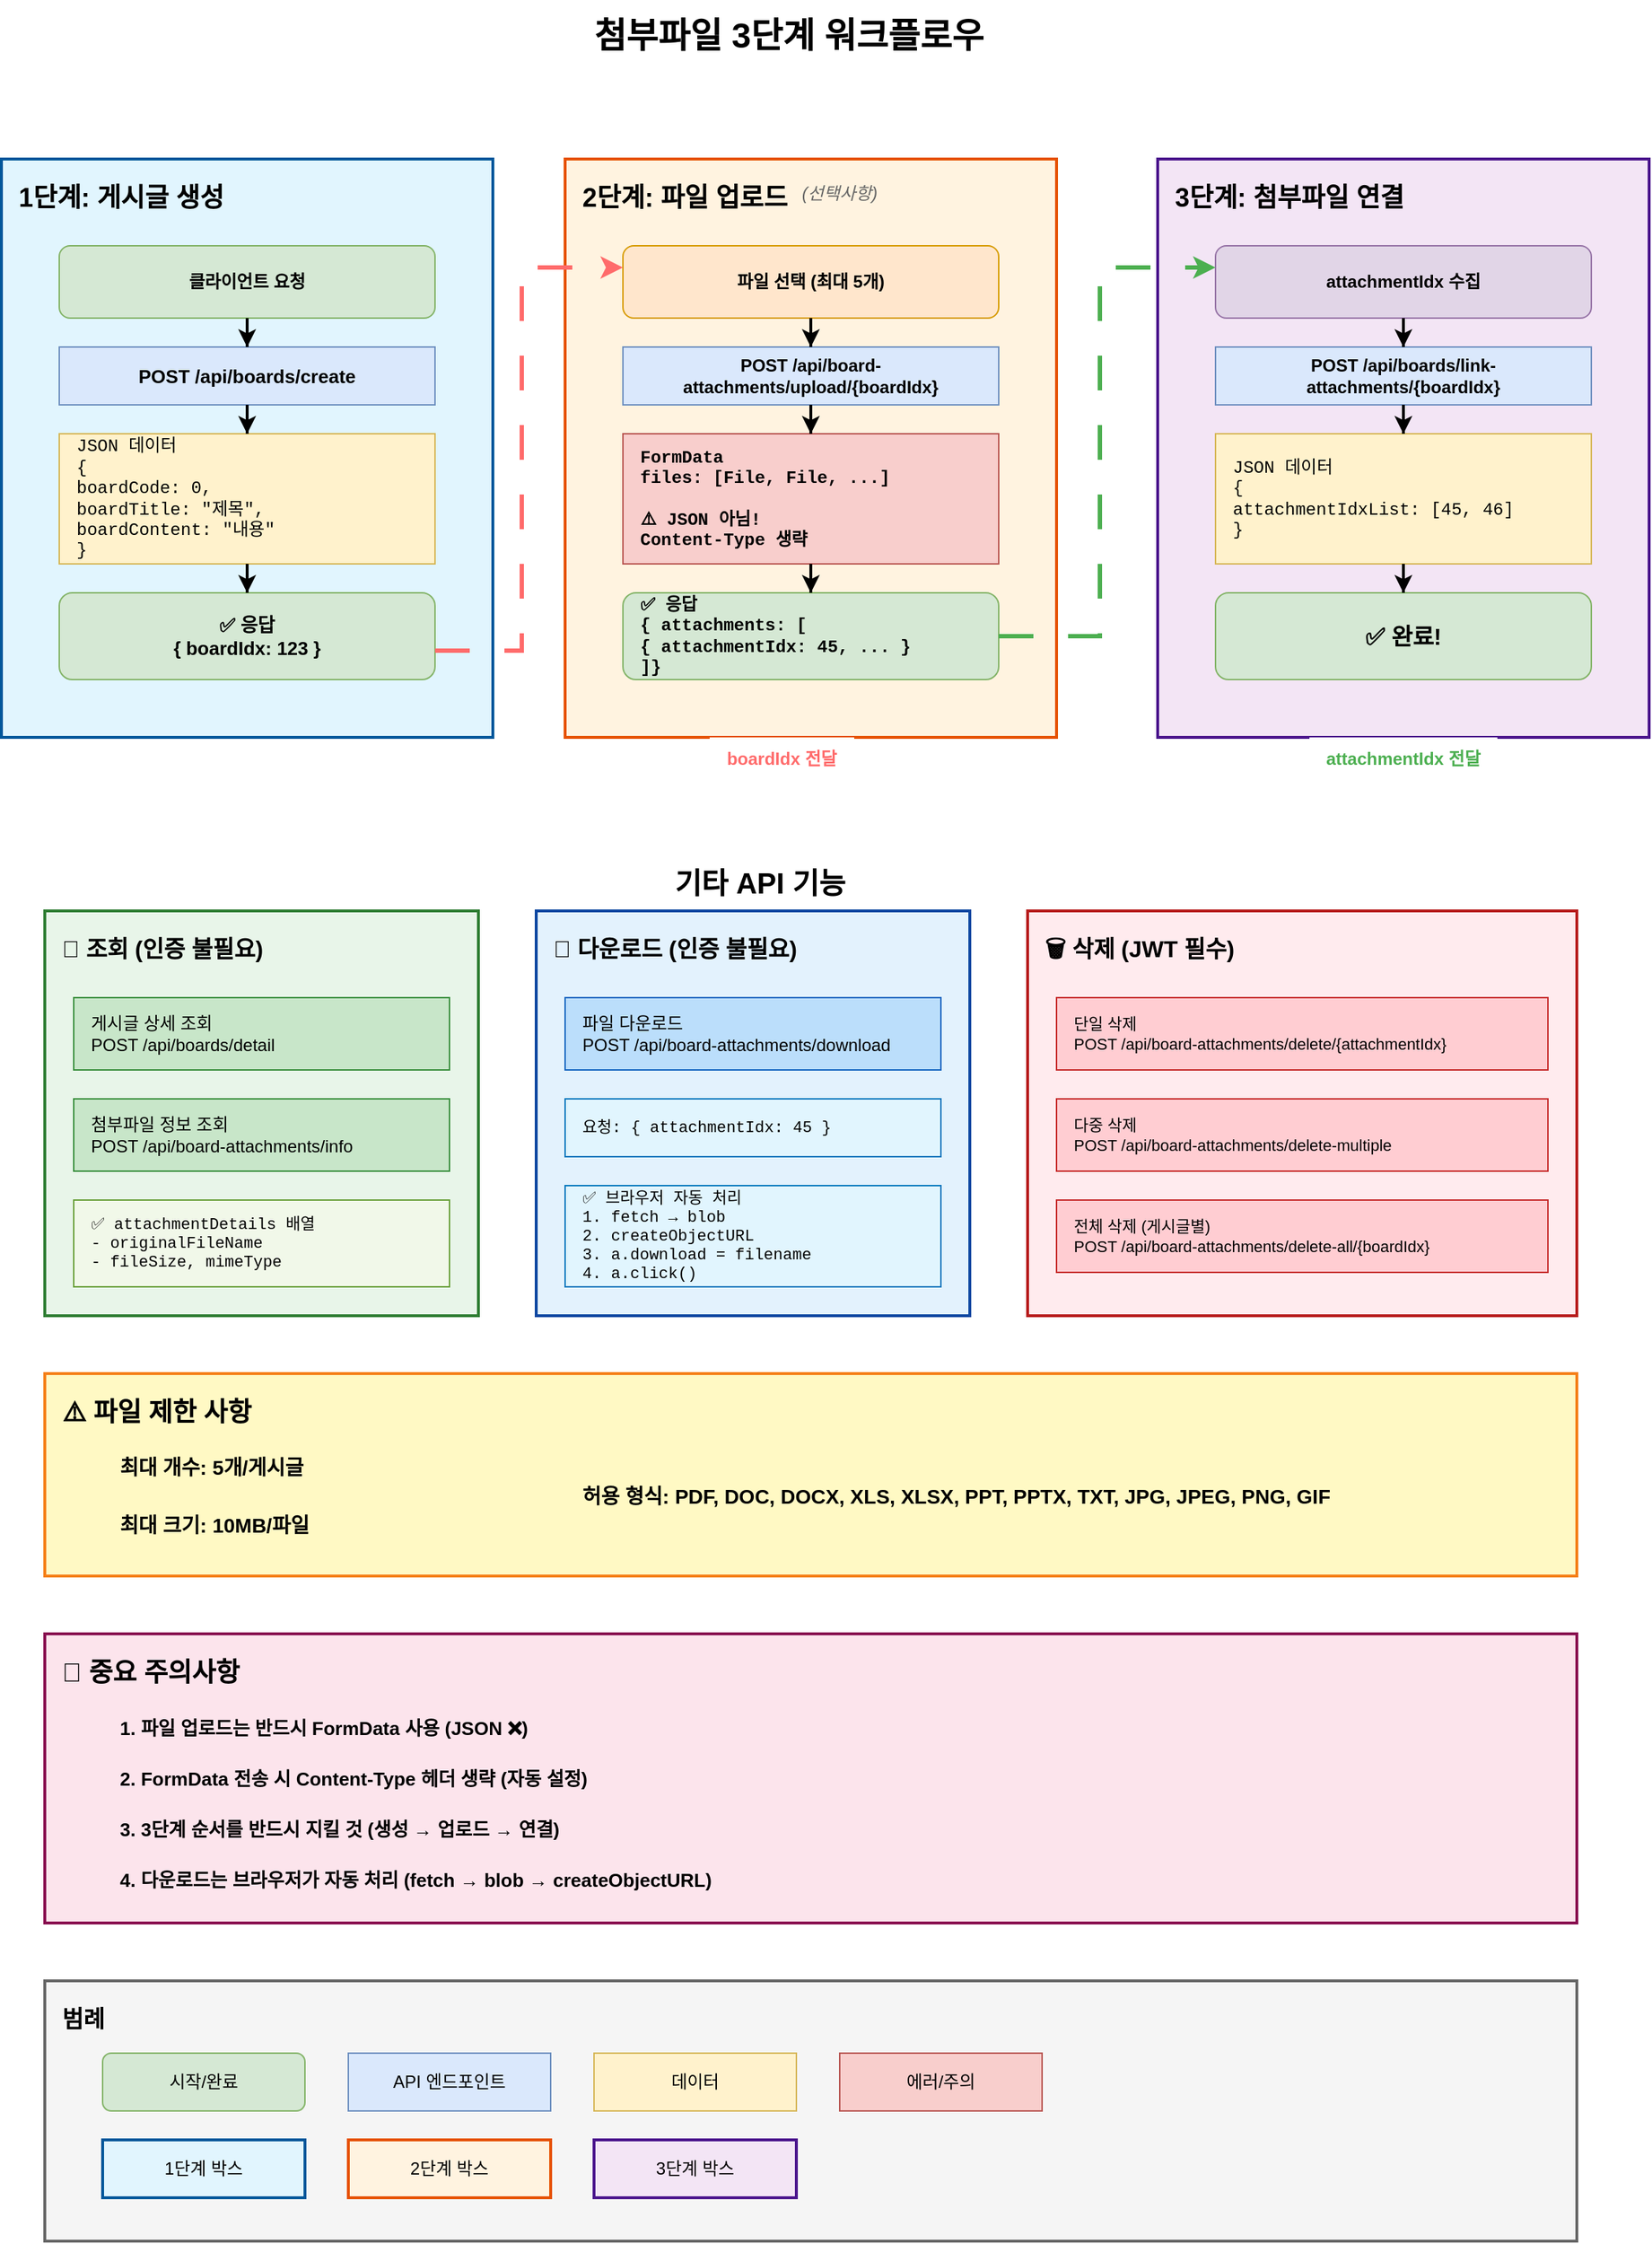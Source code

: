 <mxfile version="28.2.8" pages="2">
  <diagram name="첨부파일 3단계 워크플로우" id="attachment-workflow-diagram">
    <mxGraphModel dx="1426" dy="2431" grid="1" gridSize="10" guides="1" tooltips="1" connect="1" arrows="1" fold="1" page="1" pageScale="1" pageWidth="1169" pageHeight="1654" background="light-dark(#FFFFFF,#FFFFFF)" math="0" shadow="0">
      <root>
        <mxCell id="0" />
        <mxCell id="1" style="fillColor=#FFFFFF;" parent="0" />
        <mxCell id="title" value="첨부파일 3단계 워크플로우" style="text;html=1;strokeColor=none;fillColor=none;align=center;verticalAlign=middle;whiteSpace=wrap;rounded=0;fontSize=24;fontStyle=1;fontColor=light-dark(#000000,#000000);" parent="1" vertex="1">
          <mxGeometry x="310" y="-1620" width="500" height="50" as="geometry" />
        </mxCell>
        <mxCell id="stage1-box" value="" style="rounded=0;whiteSpace=wrap;html=1;fillColor=#e1f5fe;strokeColor=#01579b;strokeWidth=2;" parent="1" vertex="1">
          <mxGeometry x="15" y="-1510" width="340" height="400" as="geometry" />
        </mxCell>
        <mxCell id="stage1-title" value="1단계: 게시글 생성" style="text;html=1;strokeColor=none;fillColor=none;align=left;verticalAlign=top;whiteSpace=wrap;rounded=0;fontSize=18;fontStyle=1;spacingLeft=10;spacingTop=10;" parent="1" vertex="1">
          <mxGeometry x="15" y="-1510" width="340" height="40" as="geometry" />
        </mxCell>
        <mxCell id="stage1-start" value="클라이언트 요청" style="rounded=1;whiteSpace=wrap;html=1;fillColor=#d5e8d4;strokeColor=#82b366;fontStyle=1;" parent="1" vertex="1">
          <mxGeometry x="55" y="-1450" width="260" height="50" as="geometry" />
        </mxCell>
        <mxCell id="stage1-api" value="POST /api/boards/create" style="rounded=0;whiteSpace=wrap;html=1;fillColor=#dae8fc;strokeColor=#6c8ebf;fontStyle=1;fontSize=13;" parent="1" vertex="1">
          <mxGeometry x="55" y="-1380" width="260" height="40" as="geometry" />
        </mxCell>
        <mxCell id="arrow1" style="edgeStyle=orthogonalEdgeStyle;rounded=0;orthogonalLoop=1;jettySize=auto;html=1;strokeWidth=2;" parent="1" source="stage1-start" target="stage1-api" edge="1">
          <mxGeometry relative="1" as="geometry" />
        </mxCell>
        <mxCell id="stage1-data" value="JSON 데이터&#xa;{&#xa;  boardCode: 0,&#xa;  boardTitle: &quot;제목&quot;,&#xa;  boardContent: &quot;내용&quot;&#xa;}" style="rounded=0;whiteSpace=wrap;html=1;fillColor=#fff2cc;strokeColor=#d6b656;align=left;spacingLeft=10;fontFamily=Courier New;" parent="1" vertex="1">
          <mxGeometry x="55" y="-1320" width="260" height="90" as="geometry" />
        </mxCell>
        <mxCell id="arrow2" style="edgeStyle=orthogonalEdgeStyle;rounded=0;orthogonalLoop=1;jettySize=auto;html=1;strokeWidth=2;" parent="1" source="stage1-api" target="stage1-data" edge="1">
          <mxGeometry relative="1" as="geometry" />
        </mxCell>
        <mxCell id="stage1-result" value="✅ 응답&#xa;{ boardIdx: 123 }" style="rounded=1;whiteSpace=wrap;html=1;fillColor=#d5e8d4;strokeColor=#82b366;fontStyle=1;fontSize=13;" parent="1" vertex="1">
          <mxGeometry x="55" y="-1210" width="260" height="60" as="geometry" />
        </mxCell>
        <mxCell id="arrow3" style="edgeStyle=orthogonalEdgeStyle;rounded=0;orthogonalLoop=1;jettySize=auto;html=1;strokeWidth=2;" parent="1" source="stage1-data" target="stage1-result" edge="1">
          <mxGeometry relative="1" as="geometry" />
        </mxCell>
        <mxCell id="stage2-box" value="" style="rounded=0;whiteSpace=wrap;html=1;fillColor=#fff3e0;strokeColor=#e65100;strokeWidth=2;" parent="1" vertex="1">
          <mxGeometry x="405" y="-1510" width="340" height="400" as="geometry" />
        </mxCell>
        <mxCell id="stage2-title" value="2단계: 파일 업로드" style="text;html=1;strokeColor=none;fillColor=none;align=left;verticalAlign=top;whiteSpace=wrap;rounded=0;fontSize=18;fontStyle=1;spacingLeft=10;spacingTop=10;" parent="1" vertex="1">
          <mxGeometry x="405" y="-1510" width="340" height="40" as="geometry" />
        </mxCell>
        <mxCell id="stage2-optional" value="(선택사항)" style="text;html=1;strokeColor=none;fillColor=none;align=center;verticalAlign=middle;whiteSpace=wrap;rounded=0;fontSize=12;fontStyle=2;fontColor=light-dark(#666666,#B3FF66);" parent="1" vertex="1">
          <mxGeometry x="545" y="-1506" width="100" height="40" as="geometry" />
        </mxCell>
        <mxCell id="stage2-start" value="파일 선택 (최대 5개)" style="rounded=1;whiteSpace=wrap;html=1;fillColor=#ffe6cc;strokeColor=#d79b00;fontStyle=1;" parent="1" vertex="1">
          <mxGeometry x="445" y="-1450" width="260" height="50" as="geometry" />
        </mxCell>
        <mxCell id="stage2-api" value="POST /api/board-attachments/upload/{boardIdx}" style="rounded=0;whiteSpace=wrap;html=1;fillColor=#dae8fc;strokeColor=#6c8ebf;fontStyle=1;fontSize=12;" parent="1" vertex="1">
          <mxGeometry x="445" y="-1380" width="260" height="40" as="geometry" />
        </mxCell>
        <mxCell id="arrow4" style="edgeStyle=orthogonalEdgeStyle;rounded=0;orthogonalLoop=1;jettySize=auto;html=1;strokeWidth=2;" parent="1" source="stage2-start" target="stage2-api" edge="1">
          <mxGeometry relative="1" as="geometry" />
        </mxCell>
        <mxCell id="stage2-data" value="FormData&#xa;files: [File, File, ...]&#xa;&#xa;⚠️ JSON 아님!&#xa;Content-Type 생략" style="rounded=0;whiteSpace=wrap;html=1;fillColor=#f8cecc;strokeColor=#b85450;align=left;spacingLeft=10;fontFamily=Courier New;fontStyle=1;" parent="1" vertex="1">
          <mxGeometry x="445" y="-1320" width="260" height="90" as="geometry" />
        </mxCell>
        <mxCell id="arrow5" style="edgeStyle=orthogonalEdgeStyle;rounded=0;orthogonalLoop=1;jettySize=auto;html=1;strokeWidth=2;" parent="1" source="stage2-api" target="stage2-data" edge="1">
          <mxGeometry relative="1" as="geometry" />
        </mxCell>
        <mxCell id="stage2-result" value="✅ 응답&#xa;{ attachments: [&#xa;  { attachmentIdx: 45, ... }&#xa;]}" style="rounded=1;whiteSpace=wrap;html=1;fillColor=#d5e8d4;strokeColor=#82b366;fontStyle=1;fontSize=12;align=left;spacingLeft=10;fontFamily=Courier New;" parent="1" vertex="1">
          <mxGeometry x="445" y="-1210" width="260" height="60" as="geometry" />
        </mxCell>
        <mxCell id="arrow6" style="edgeStyle=orthogonalEdgeStyle;rounded=0;orthogonalLoop=1;jettySize=auto;html=1;strokeWidth=2;" parent="1" source="stage2-data" target="stage2-result" edge="1">
          <mxGeometry relative="1" as="geometry" />
        </mxCell>
        <mxCell id="stage3-box" value="" style="rounded=0;whiteSpace=wrap;html=1;fillColor=#f3e5f5;strokeColor=#4a148c;strokeWidth=2;" parent="1" vertex="1">
          <mxGeometry x="815" y="-1510" width="340" height="400" as="geometry" />
        </mxCell>
        <mxCell id="stage3-title" value="3단계: 첨부파일 연결" style="text;html=1;strokeColor=none;fillColor=none;align=left;verticalAlign=top;whiteSpace=wrap;rounded=0;fontSize=18;fontStyle=1;spacingLeft=10;spacingTop=10;" parent="1" vertex="1">
          <mxGeometry x="815" y="-1510" width="340" height="40" as="geometry" />
        </mxCell>
        <mxCell id="stage3-start" value="attachmentIdx 수집" style="rounded=1;whiteSpace=wrap;html=1;fillColor=#e1d5e7;strokeColor=#9673a6;fontStyle=1;" parent="1" vertex="1">
          <mxGeometry x="855" y="-1450" width="260" height="50" as="geometry" />
        </mxCell>
        <mxCell id="stage3-api" value="POST /api/boards/link-attachments/{boardIdx}" style="rounded=0;whiteSpace=wrap;html=1;fillColor=#dae8fc;strokeColor=#6c8ebf;fontStyle=1;fontSize=12;" parent="1" vertex="1">
          <mxGeometry x="855" y="-1380" width="260" height="40" as="geometry" />
        </mxCell>
        <mxCell id="arrow7" style="edgeStyle=orthogonalEdgeStyle;rounded=0;orthogonalLoop=1;jettySize=auto;html=1;strokeWidth=2;" parent="1" source="stage3-start" target="stage3-api" edge="1">
          <mxGeometry relative="1" as="geometry" />
        </mxCell>
        <mxCell id="stage3-data" value="JSON 데이터&#xa;{&#xa;  attachmentIdxList: [45, 46]&#xa;}" style="rounded=0;whiteSpace=wrap;html=1;fillColor=#fff2cc;strokeColor=#d6b656;align=left;spacingLeft=10;fontFamily=Courier New;" parent="1" vertex="1">
          <mxGeometry x="855" y="-1320" width="260" height="90" as="geometry" />
        </mxCell>
        <mxCell id="arrow8" style="edgeStyle=orthogonalEdgeStyle;rounded=0;orthogonalLoop=1;jettySize=auto;html=1;strokeWidth=2;" parent="1" source="stage3-api" target="stage3-data" edge="1">
          <mxGeometry relative="1" as="geometry" />
        </mxCell>
        <mxCell id="stage3-result" value="✅ 완료!" style="rounded=1;whiteSpace=wrap;html=1;fillColor=#d5e8d4;strokeColor=#82b366;fontStyle=1;fontSize=16;" parent="1" vertex="1">
          <mxGeometry x="855" y="-1210" width="260" height="60" as="geometry" />
        </mxCell>
        <mxCell id="arrow9" style="edgeStyle=orthogonalEdgeStyle;rounded=0;orthogonalLoop=1;jettySize=auto;html=1;strokeWidth=2;" parent="1" source="stage3-data" target="stage3-result" edge="1">
          <mxGeometry relative="1" as="geometry" />
        </mxCell>
        <mxCell id="arrow-stage1-2" style="edgeStyle=orthogonalEdgeStyle;rounded=0;orthogonalLoop=1;jettySize=auto;html=1;strokeWidth=3;strokeColor=#FF6B6B;dashed=1;dashPattern=8 8;" parent="1" source="stage1-result" target="stage2-start" edge="1">
          <mxGeometry relative="1" as="geometry">
            <Array as="points">
              <mxPoint x="375" y="-1170" />
              <mxPoint x="375" y="-1435" />
            </Array>
          </mxGeometry>
        </mxCell>
        <mxCell id="arrow-stage1-2-label" value="boardIdx 전달" style="text;html=1;strokeColor=none;fillColor=#FFFFFF;align=center;verticalAlign=middle;whiteSpace=wrap;rounded=0;fontSize=12;fontStyle=1;fontColor=#FF6B6B;" parent="1" vertex="1">
          <mxGeometry x="505" y="-1110" width="100" height="30" as="geometry" />
        </mxCell>
        <mxCell id="arrow-stage2-3" style="rounded=0;orthogonalLoop=1;jettySize=auto;html=1;strokeWidth=3;strokeColor=#4CAF50;dashed=1;dashPattern=8 8;exitX=1;exitY=0.5;exitDx=0;exitDy=0;edgeStyle=orthogonalEdgeStyle;" parent="1" source="stage2-result" target="stage3-start" edge="1">
          <mxGeometry relative="1" as="geometry">
            <Array as="points">
              <mxPoint x="775" y="-1180" />
              <mxPoint x="775" y="-1435" />
            </Array>
            <mxPoint x="785" y="-927.5" as="sourcePoint" />
            <mxPoint x="935" y="-932.5" as="targetPoint" />
          </mxGeometry>
        </mxCell>
        <mxCell id="arrow-stage2-3-label" value="attachmentIdx 전달" style="text;html=1;strokeColor=none;fillColor=#FFFFFF;align=center;verticalAlign=middle;whiteSpace=wrap;rounded=0;fontSize=12;fontStyle=1;fontColor=#4CAF50;" parent="1" vertex="1">
          <mxGeometry x="920" y="-1110" width="130" height="30" as="geometry" />
        </mxCell>
        <mxCell id="bottom-title" value="기타 API 기능" style="text;html=1;strokeColor=none;fillColor=none;align=center;verticalAlign=middle;whiteSpace=wrap;rounded=0;fontSize=20;fontStyle=1;fontColor=light-dark(#000000,#000000);" parent="1" vertex="1">
          <mxGeometry x="389.5" y="-1030" width="300" height="40" as="geometry" />
        </mxCell>
        <mxCell id="read-box" value="" style="rounded=0;whiteSpace=wrap;html=1;fillColor=#e8f5e9;strokeColor=#2e7d32;strokeWidth=2;" parent="1" vertex="1">
          <mxGeometry x="45" y="-990" width="300" height="280" as="geometry" />
        </mxCell>
        <mxCell id="read-title" value="📖 조회 (인증 불필요)" style="text;html=1;strokeColor=none;fillColor=none;align=left;verticalAlign=top;whiteSpace=wrap;rounded=0;fontSize=16;fontStyle=1;spacingLeft=10;spacingTop=10;" parent="1" vertex="1">
          <mxGeometry x="45" y="-990" width="300" height="40" as="geometry" />
        </mxCell>
        <mxCell id="read-1" value="게시글 상세 조회&#xa;POST /api/boards/detail" style="rounded=0;whiteSpace=wrap;html=1;fillColor=#c8e6c9;strokeColor=#388e3c;align=left;spacingLeft=10;fontSize=12;" parent="1" vertex="1">
          <mxGeometry x="65" y="-930" width="260" height="50" as="geometry" />
        </mxCell>
        <mxCell id="read-2" value="첨부파일 정보 조회&#xa;POST /api/board-attachments/info" style="rounded=0;whiteSpace=wrap;html=1;fillColor=#c8e6c9;strokeColor=#388e3c;align=left;spacingLeft=10;fontSize=12;" parent="1" vertex="1">
          <mxGeometry x="65" y="-860" width="260" height="50" as="geometry" />
        </mxCell>
        <mxCell id="read-3" value="✅ attachmentDetails 배열&#xa;   - originalFileName&#xa;   - fileSize, mimeType" style="rounded=0;whiteSpace=wrap;html=1;fillColor=#f1f8e9;strokeColor=#689f38;align=left;spacingLeft=10;fontSize=11;fontFamily=Courier New;" parent="1" vertex="1">
          <mxGeometry x="65" y="-790" width="260" height="60" as="geometry" />
        </mxCell>
        <mxCell id="download-box" value="" style="rounded=0;whiteSpace=wrap;html=1;fillColor=#e3f2fd;strokeColor=#0d47a1;strokeWidth=2;" parent="1" vertex="1">
          <mxGeometry x="385" y="-990" width="300" height="280" as="geometry" />
        </mxCell>
        <mxCell id="download-title" value="💾 다운로드 (인증 불필요)" style="text;html=1;strokeColor=none;fillColor=none;align=left;verticalAlign=top;whiteSpace=wrap;rounded=0;fontSize=16;fontStyle=1;spacingLeft=10;spacingTop=10;" parent="1" vertex="1">
          <mxGeometry x="385" y="-990" width="300" height="40" as="geometry" />
        </mxCell>
        <mxCell id="download-1" value="파일 다운로드&#xa;POST /api/board-attachments/download" style="rounded=0;whiteSpace=wrap;html=1;fillColor=#bbdefb;strokeColor=#1565c0;align=left;spacingLeft=10;fontSize=12;" parent="1" vertex="1">
          <mxGeometry x="405" y="-930" width="260" height="50" as="geometry" />
        </mxCell>
        <mxCell id="download-2" value="요청: { attachmentIdx: 45 }" style="rounded=0;whiteSpace=wrap;html=1;fillColor=#e1f5fe;strokeColor=#0277bd;align=left;spacingLeft=10;fontSize=11;fontFamily=Courier New;" parent="1" vertex="1">
          <mxGeometry x="405" y="-860" width="260" height="40" as="geometry" />
        </mxCell>
        <mxCell id="download-3" value="✅ 브라우저 자동 처리&#xa;   1. fetch → blob&#xa;   2. createObjectURL&#xa;   3. a.download = filename&#xa;   4. a.click()" style="rounded=0;whiteSpace=wrap;html=1;fillColor=#e1f5fe;strokeColor=#0277bd;align=left;spacingLeft=10;fontSize=11;fontFamily=Courier New;" parent="1" vertex="1">
          <mxGeometry x="405" y="-800" width="260" height="70" as="geometry" />
        </mxCell>
        <mxCell id="delete-box" value="" style="rounded=0;whiteSpace=wrap;html=1;fillColor=#ffebee;strokeColor=#b71c1c;strokeWidth=2;" parent="1" vertex="1">
          <mxGeometry x="725" y="-990" width="380" height="280" as="geometry" />
        </mxCell>
        <mxCell id="delete-title" value="🗑️ 삭제 (JWT 필수)" style="text;html=1;strokeColor=none;fillColor=none;align=left;verticalAlign=top;whiteSpace=wrap;rounded=0;fontSize=16;fontStyle=1;spacingLeft=10;spacingTop=10;" parent="1" vertex="1">
          <mxGeometry x="725" y="-990" width="380" height="40" as="geometry" />
        </mxCell>
        <mxCell id="delete-1" value="단일 삭제&#xa;POST /api/board-attachments/delete/{attachmentIdx}" style="rounded=0;whiteSpace=wrap;html=1;fillColor=#ffcdd2;strokeColor=#c62828;align=left;spacingLeft=10;fontSize=11;" parent="1" vertex="1">
          <mxGeometry x="745" y="-930" width="340" height="50" as="geometry" />
        </mxCell>
        <mxCell id="delete-2" value="다중 삭제&#xa;POST /api/board-attachments/delete-multiple" style="rounded=0;whiteSpace=wrap;html=1;fillColor=#ffcdd2;strokeColor=#c62828;align=left;spacingLeft=10;fontSize=11;" parent="1" vertex="1">
          <mxGeometry x="745" y="-860" width="340" height="50" as="geometry" />
        </mxCell>
        <mxCell id="delete-3" value="전체 삭제 (게시글별)&#xa;POST /api/board-attachments/delete-all/{boardIdx}" style="rounded=0;whiteSpace=wrap;html=1;fillColor=#ffcdd2;strokeColor=#c62828;align=left;spacingLeft=10;fontSize=11;" parent="1" vertex="1">
          <mxGeometry x="745" y="-790" width="340" height="50" as="geometry" />
        </mxCell>
        <mxCell id="limits-box" value="" style="rounded=0;whiteSpace=wrap;html=1;fillColor=#fff9c4;strokeColor=#f57f17;strokeWidth=2;" parent="1" vertex="1">
          <mxGeometry x="45" y="-670" width="1060" height="140" as="geometry" />
        </mxCell>
        <mxCell id="limits-title" value="⚠️ 파일 제한 사항" style="text;html=1;strokeColor=none;fillColor=none;align=left;verticalAlign=top;whiteSpace=wrap;rounded=0;fontSize=18;fontStyle=1;spacingLeft=10;spacingTop=10;" parent="1" vertex="1">
          <mxGeometry x="45" y="-670" width="1060" height="40" as="geometry" />
        </mxCell>
        <mxCell id="limits-1" value="최대 개수: 5개/게시글" style="text;html=1;strokeColor=none;fillColor=none;align=left;verticalAlign=middle;whiteSpace=wrap;rounded=0;fontSize=14;fontStyle=1;spacingLeft=30;" parent="1" vertex="1">
          <mxGeometry x="65" y="-620" width="300" height="30" as="geometry" />
        </mxCell>
        <mxCell id="limits-2" value="최대 크기: 10MB/파일" style="text;html=1;strokeColor=none;fillColor=none;align=left;verticalAlign=middle;whiteSpace=wrap;rounded=0;fontSize=14;fontStyle=1;spacingLeft=30;" parent="1" vertex="1">
          <mxGeometry x="65" y="-580" width="300" height="30" as="geometry" />
        </mxCell>
        <mxCell id="limits-3" value="허용 형식: PDF, DOC, DOCX, XLS, XLSX, PPT, PPTX, TXT, JPG, JPEG, PNG, GIF" style="text;html=1;strokeColor=none;fillColor=none;align=left;verticalAlign=middle;whiteSpace=wrap;rounded=0;fontSize=14;fontStyle=1;spacingLeft=30;" parent="1" vertex="1">
          <mxGeometry x="385" y="-620" width="700" height="70" as="geometry" />
        </mxCell>
        <mxCell id="notes-box" value="" style="rounded=0;whiteSpace=wrap;html=1;fillColor=#fce4ec;strokeColor=#880e4f;strokeWidth=2;" parent="1" vertex="1">
          <mxGeometry x="45" y="-490" width="1060" height="200" as="geometry" />
        </mxCell>
        <mxCell id="notes-title" value="🔴 중요 주의사항" style="text;html=1;strokeColor=none;fillColor=none;align=left;verticalAlign=top;whiteSpace=wrap;rounded=0;fontSize=18;fontStyle=1;spacingLeft=10;spacingTop=10;" parent="1" vertex="1">
          <mxGeometry x="45" y="-490" width="1060" height="40" as="geometry" />
        </mxCell>
        <mxCell id="notes-1" value="1. 파일 업로드는 반드시 FormData 사용 (JSON ❌)" style="text;html=1;strokeColor=none;fillColor=none;align=left;verticalAlign=middle;whiteSpace=wrap;rounded=0;fontSize=13;fontStyle=1;spacingLeft=30;" parent="1" vertex="1">
          <mxGeometry x="65" y="-440" width="500" height="30" as="geometry" />
        </mxCell>
        <mxCell id="notes-2" value="2. FormData 전송 시 Content-Type 헤더 생략 (자동 설정)" style="text;html=1;strokeColor=none;fillColor=none;align=left;verticalAlign=middle;whiteSpace=wrap;rounded=0;fontSize=13;fontStyle=1;spacingLeft=30;" parent="1" vertex="1">
          <mxGeometry x="65" y="-405" width="500" height="30" as="geometry" />
        </mxCell>
        <mxCell id="notes-3" value="3. 3단계 순서를 반드시 지킬 것 (생성 → 업로드 → 연결)" style="text;html=1;strokeColor=none;fillColor=none;align=left;verticalAlign=middle;whiteSpace=wrap;rounded=0;fontSize=13;fontStyle=1;spacingLeft=30;" parent="1" vertex="1">
          <mxGeometry x="65" y="-370" width="500" height="30" as="geometry" />
        </mxCell>
        <mxCell id="notes-4" value="4. 다운로드는 브라우저가 자동 처리 (fetch → blob → createObjectURL)" style="text;html=1;strokeColor=none;fillColor=none;align=left;verticalAlign=middle;whiteSpace=wrap;rounded=0;fontSize=13;fontStyle=1;spacingLeft=30;" parent="1" vertex="1">
          <mxGeometry x="65" y="-335" width="600" height="30" as="geometry" />
        </mxCell>
        <mxCell id="legend-box" value="" style="rounded=0;whiteSpace=wrap;html=1;fillColor=#f5f5f5;strokeColor=#666666;strokeWidth=2;" parent="1" vertex="1">
          <mxGeometry x="45" y="-250" width="1060" height="180" as="geometry" />
        </mxCell>
        <mxCell id="legend-title" value="범례" style="text;html=1;strokeColor=none;fillColor=none;align=left;verticalAlign=top;whiteSpace=wrap;rounded=0;fontSize=16;fontStyle=1;spacingLeft=10;spacingTop=10;" parent="1" vertex="1">
          <mxGeometry x="45" y="-250" width="1060" height="40" as="geometry" />
        </mxCell>
        <mxCell id="legend-1" value="시작/완료" style="rounded=1;whiteSpace=wrap;html=1;fillColor=#d5e8d4;strokeColor=#82b366;fontSize=12;" parent="1" vertex="1">
          <mxGeometry x="85" y="-200" width="140" height="40" as="geometry" />
        </mxCell>
        <mxCell id="legend-2" value="API 엔드포인트" style="rounded=0;whiteSpace=wrap;html=1;fillColor=#dae8fc;strokeColor=#6c8ebf;fontSize=12;" parent="1" vertex="1">
          <mxGeometry x="255" y="-200" width="140" height="40" as="geometry" />
        </mxCell>
        <mxCell id="legend-3" value="데이터" style="rounded=0;whiteSpace=wrap;html=1;fillColor=#fff2cc;strokeColor=#d6b656;fontSize=12;" parent="1" vertex="1">
          <mxGeometry x="425" y="-200" width="140" height="40" as="geometry" />
        </mxCell>
        <mxCell id="legend-4" value="에러/주의" style="rounded=0;whiteSpace=wrap;html=1;fillColor=#f8cecc;strokeColor=#b85450;fontSize=12;" parent="1" vertex="1">
          <mxGeometry x="595" y="-200" width="140" height="40" as="geometry" />
        </mxCell>
        <mxCell id="legend-5" value="1단계 박스" style="rounded=0;whiteSpace=wrap;html=1;fillColor=#e1f5fe;strokeColor=#01579b;fontSize=12;strokeWidth=2;" parent="1" vertex="1">
          <mxGeometry x="85" y="-140" width="140" height="40" as="geometry" />
        </mxCell>
        <mxCell id="legend-6" value="2단계 박스" style="rounded=0;whiteSpace=wrap;html=1;fillColor=#fff3e0;strokeColor=#e65100;fontSize=12;strokeWidth=2;" parent="1" vertex="1">
          <mxGeometry x="255" y="-140" width="140" height="40" as="geometry" />
        </mxCell>
        <mxCell id="legend-7" value="3단계 박스" style="rounded=0;whiteSpace=wrap;html=1;fillColor=#f3e5f5;strokeColor=#4a148c;fontSize=12;strokeWidth=2;" parent="1" vertex="1">
          <mxGeometry x="425" y="-140" width="140" height="40" as="geometry" />
        </mxCell>
      </root>
    </mxGraphModel>
  </diagram>
  <diagram id="P_fb74_Br8wdOxfBK1OQ" name="ページ2">
    <mxGraphModel dx="1426" dy="777" grid="1" gridSize="10" guides="1" tooltips="1" connect="1" arrows="1" fold="1" page="1" pageScale="1" pageWidth="827" pageHeight="1169" math="0" shadow="0">
      <root>
        <mxCell id="0" />
        <mxCell id="1" parent="0" />
      </root>
    </mxGraphModel>
  </diagram>
</mxfile>
